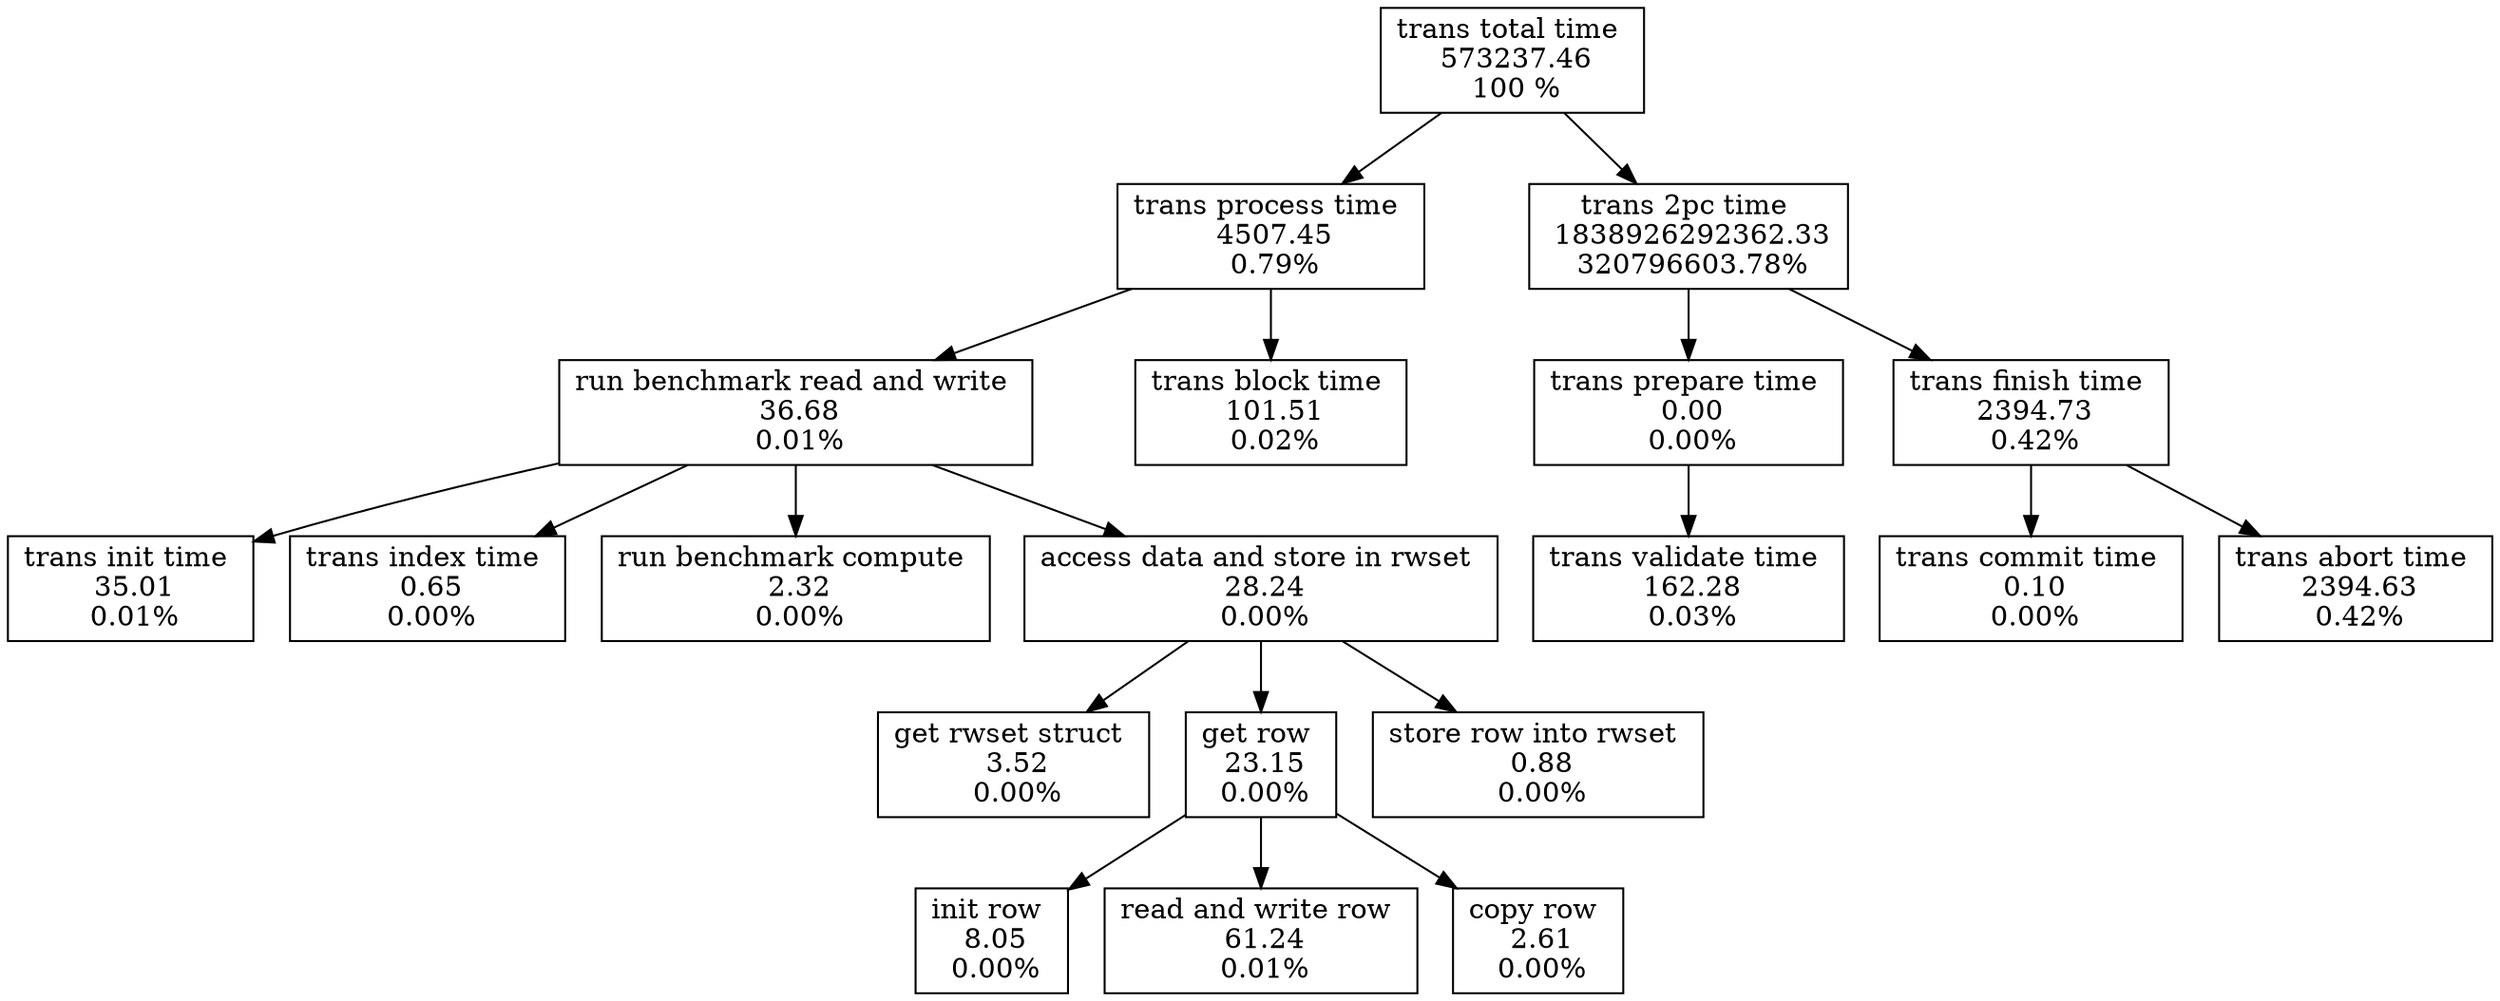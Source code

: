 digraph graphname {
  total [label="trans total time \n 573237.46\n 100 %",
		shape=box]
	process [label="trans process time \n 4507.45\n 0.79%",
			shape=box]
    txn_process [label="run benchmark read and write \n 36.68\n 0.01%",
			shape=box]
      init [label="trans init time \n 35.01\n 0.01%",
        shape=box]
      index [label="trans index time \n 0.65\n 0.00%",
          shape=box]
      txn_compute [label="run benchmark compute \n 2.32\n 0.00%",
			            shape=box]
      access_rwset [label="access data and store in rwset \n 28.24\n 0.00%",
            shape=box]
        get_access [label="get rwset struct \n 3.52\n 0.00%",
            shape=box]
        get_row [label="get row \n 23.15\n 0.00%",
            shape=box]
          init_row [label="init row \n 8.05\n 0.00%",
              shape=box]
          rw_row [label="read and write row \n 61.24\n 0.01%",
              shape=box]
          cur_row_copy [label="copy row \n 2.61\n 0.00%",
              shape=box]
        store_access [label="store row into rwset \n 0.88\n 0.00%",
              shape=box]
    block [label="trans block time \n 101.51\n 0.02%",
        shape=box]
	twopc [label="trans 2pc time \n 1838926292362.33\n 320796603.78%",
		shape=box]
		prepare [label="trans prepare time \n 0.00\n 0.00%",
				shape=box]
			validate [label="trans validate time \n 162.28\n 0.03%",
					shape=box]
		finish [label="trans finish time \n 2394.73\n 0.42%",
				shape=box]
			commit [label="trans commit time \n 0.10\n 0.00%",
				shape=box]
			abort [label="trans abort time \n 2394.63\n 0.42%",
				shape=box]

  total->process
    process->txn_process
      txn_process->init
      txn_process->index
      txn_process->txn_compute
      txn_process->access_rwset
        access_rwset->get_access
        access_rwset->get_row
          get_row->init_row
          get_row->rw_row
          get_row->cur_row_copy
        access_rwset->store_access
    process->block
  total->twopc
    twopc->prepare
      prepare->validate
    twopc->finish
      finish->commit
      finish->abort
}
